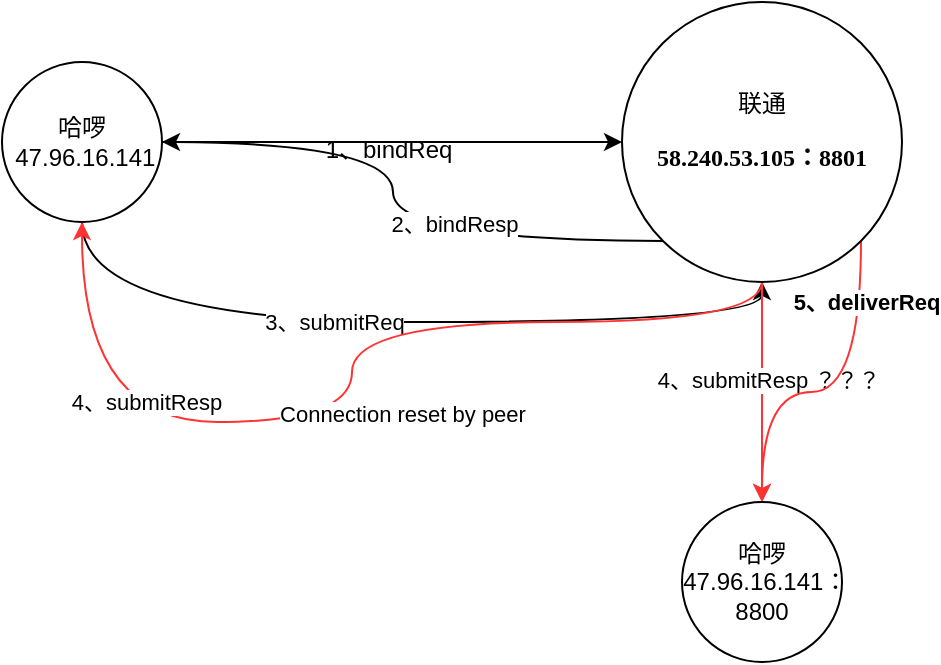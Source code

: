 <mxfile version="13.0.1" type="github">
  <diagram id="P550nqf9voBEcJ9Rrrwr" name="第 1 页">
    <mxGraphModel dx="946" dy="515" grid="1" gridSize="10" guides="1" tooltips="1" connect="1" arrows="1" fold="1" page="1" pageScale="1" pageWidth="827" pageHeight="1169" math="0" shadow="0">
      <root>
        <mxCell id="0" />
        <mxCell id="1" parent="0" />
        <mxCell id="Gd_LwabO7tRJtpeHq0y3-4" style="edgeStyle=orthogonalEdgeStyle;rounded=0;orthogonalLoop=1;jettySize=auto;html=1;exitX=1;exitY=0.5;exitDx=0;exitDy=0;entryX=0;entryY=0.5;entryDx=0;entryDy=0;" edge="1" parent="1" source="Gd_LwabO7tRJtpeHq0y3-1" target="Gd_LwabO7tRJtpeHq0y3-2">
          <mxGeometry relative="1" as="geometry" />
        </mxCell>
        <mxCell id="Gd_LwabO7tRJtpeHq0y3-10" style="edgeStyle=orthogonalEdgeStyle;curved=1;rounded=0;jumpStyle=none;orthogonalLoop=1;jettySize=auto;html=1;exitX=0.5;exitY=1;exitDx=0;exitDy=0;entryX=0.5;entryY=1;entryDx=0;entryDy=0;" edge="1" parent="1" source="Gd_LwabO7tRJtpeHq0y3-1" target="Gd_LwabO7tRJtpeHq0y3-2">
          <mxGeometry relative="1" as="geometry">
            <Array as="points">
              <mxPoint x="160" y="250" />
              <mxPoint x="500" y="250" />
            </Array>
          </mxGeometry>
        </mxCell>
        <mxCell id="Gd_LwabO7tRJtpeHq0y3-11" value="3、submitReq" style="edgeLabel;html=1;align=center;verticalAlign=middle;resizable=0;points=[];" vertex="1" connectable="0" parent="Gd_LwabO7tRJtpeHq0y3-10">
          <mxGeometry x="-0.141" relative="1" as="geometry">
            <mxPoint as="offset" />
          </mxGeometry>
        </mxCell>
        <mxCell id="Gd_LwabO7tRJtpeHq0y3-1" value="哈啰&lt;br&gt;&amp;nbsp;47.96.16.141" style="ellipse;whiteSpace=wrap;html=1;aspect=fixed;" vertex="1" parent="1">
          <mxGeometry x="120" y="120" width="80" height="80" as="geometry" />
        </mxCell>
        <mxCell id="Gd_LwabO7tRJtpeHq0y3-6" style="edgeStyle=orthogonalEdgeStyle;rounded=0;orthogonalLoop=1;jettySize=auto;html=1;exitX=0;exitY=1;exitDx=0;exitDy=0;jumpStyle=none;curved=1;" edge="1" parent="1" source="Gd_LwabO7tRJtpeHq0y3-2">
          <mxGeometry relative="1" as="geometry">
            <mxPoint x="200" y="160" as="targetPoint" />
          </mxGeometry>
        </mxCell>
        <mxCell id="Gd_LwabO7tRJtpeHq0y3-7" value="2、bindResp" style="edgeLabel;html=1;align=center;verticalAlign=middle;resizable=0;points=[];" vertex="1" connectable="0" parent="Gd_LwabO7tRJtpeHq0y3-6">
          <mxGeometry x="-0.303" y="-9" relative="1" as="geometry">
            <mxPoint as="offset" />
          </mxGeometry>
        </mxCell>
        <mxCell id="Gd_LwabO7tRJtpeHq0y3-12" style="edgeStyle=orthogonalEdgeStyle;curved=1;rounded=0;jumpStyle=none;orthogonalLoop=1;jettySize=auto;html=1;exitX=0.5;exitY=1;exitDx=0;exitDy=0;strokeColor=#FF3333;" edge="1" parent="1" source="Gd_LwabO7tRJtpeHq0y3-2">
          <mxGeometry relative="1" as="geometry">
            <mxPoint x="160" y="200" as="targetPoint" />
            <Array as="points">
              <mxPoint x="500" y="250" />
              <mxPoint x="295" y="250" />
              <mxPoint x="295" y="300" />
              <mxPoint x="160" y="300" />
            </Array>
          </mxGeometry>
        </mxCell>
        <mxCell id="Gd_LwabO7tRJtpeHq0y3-13" value="4、submitResp" style="edgeLabel;html=1;align=center;verticalAlign=middle;resizable=0;points=[];" vertex="1" connectable="0" parent="Gd_LwabO7tRJtpeHq0y3-12">
          <mxGeometry x="0.482" y="-10" relative="1" as="geometry">
            <mxPoint as="offset" />
          </mxGeometry>
        </mxCell>
        <mxCell id="Gd_LwabO7tRJtpeHq0y3-16" value="Connection reset by peer" style="edgeLabel;html=1;align=center;verticalAlign=middle;resizable=0;points=[];" vertex="1" connectable="0" parent="Gd_LwabO7tRJtpeHq0y3-12">
          <mxGeometry x="0.141" y="-4" relative="1" as="geometry">
            <mxPoint x="41" as="offset" />
          </mxGeometry>
        </mxCell>
        <mxCell id="Gd_LwabO7tRJtpeHq0y3-15" style="edgeStyle=orthogonalEdgeStyle;curved=1;rounded=0;jumpStyle=none;orthogonalLoop=1;jettySize=auto;html=1;exitX=0.5;exitY=1;exitDx=0;exitDy=0;entryX=0.5;entryY=0;entryDx=0;entryDy=0;strokeColor=#FF3333;" edge="1" parent="1" source="Gd_LwabO7tRJtpeHq0y3-2" target="Gd_LwabO7tRJtpeHq0y3-14">
          <mxGeometry relative="1" as="geometry" />
        </mxCell>
        <mxCell id="Gd_LwabO7tRJtpeHq0y3-17" value="4、submitResp ？？？" style="edgeLabel;html=1;align=center;verticalAlign=middle;resizable=0;points=[];" vertex="1" connectable="0" parent="Gd_LwabO7tRJtpeHq0y3-15">
          <mxGeometry x="-0.109" y="3" relative="1" as="geometry">
            <mxPoint as="offset" />
          </mxGeometry>
        </mxCell>
        <mxCell id="Gd_LwabO7tRJtpeHq0y3-18" style="edgeStyle=orthogonalEdgeStyle;curved=1;rounded=0;jumpStyle=none;orthogonalLoop=1;jettySize=auto;html=1;exitX=1;exitY=1;exitDx=0;exitDy=0;entryX=0.5;entryY=0;entryDx=0;entryDy=0;strokeColor=#FF3333;" edge="1" parent="1" source="Gd_LwabO7tRJtpeHq0y3-2" target="Gd_LwabO7tRJtpeHq0y3-14">
          <mxGeometry relative="1" as="geometry" />
        </mxCell>
        <mxCell id="Gd_LwabO7tRJtpeHq0y3-19" value="5、deliverReq" style="edgeLabel;html=1;align=center;verticalAlign=middle;resizable=0;points=[];fontStyle=1" vertex="1" connectable="0" parent="Gd_LwabO7tRJtpeHq0y3-18">
          <mxGeometry x="-0.772" y="2" relative="1" as="geometry">
            <mxPoint y="9.5" as="offset" />
          </mxGeometry>
        </mxCell>
        <mxCell id="Gd_LwabO7tRJtpeHq0y3-2" value="联通&lt;br&gt;&lt;pre style=&quot;font-family: &amp;#34;menlo&amp;#34; ; font-size: 9pt&quot;&gt;&lt;span style=&quot;font-weight: bold&quot;&gt;58.240.53.105：8801&lt;/span&gt;&lt;/pre&gt;" style="ellipse;whiteSpace=wrap;html=1;aspect=fixed;" vertex="1" parent="1">
          <mxGeometry x="430" y="90" width="140" height="140" as="geometry" />
        </mxCell>
        <mxCell id="Gd_LwabO7tRJtpeHq0y3-5" value="1、bindReq" style="text;html=1;align=center;verticalAlign=middle;resizable=0;points=[];autosize=1;" vertex="1" parent="1">
          <mxGeometry x="273" y="154" width="80" height="20" as="geometry" />
        </mxCell>
        <mxCell id="Gd_LwabO7tRJtpeHq0y3-14" value="哈啰&lt;br&gt;&amp;nbsp;47.96.16.141：8800" style="ellipse;whiteSpace=wrap;html=1;aspect=fixed;" vertex="1" parent="1">
          <mxGeometry x="460" y="340" width="80" height="80" as="geometry" />
        </mxCell>
      </root>
    </mxGraphModel>
  </diagram>
</mxfile>
